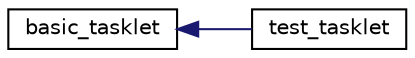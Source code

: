 digraph "Graphical Class Hierarchy"
{
 // LATEX_PDF_SIZE
  edge [fontname="Helvetica",fontsize="10",labelfontname="Helvetica",labelfontsize="10"];
  node [fontname="Helvetica",fontsize="10",shape=record];
  rankdir="LR";
  Node0 [label="basic_tasklet",height=0.2,width=0.4,color="black", fillcolor="white", style="filled",URL="$classbasic__tasklet.html",tooltip=" "];
  Node0 -> Node1 [dir="back",color="midnightblue",fontsize="10",style="solid",fontname="Helvetica"];
  Node1 [label="test_tasklet",height=0.2,width=0.4,color="black", fillcolor="white", style="filled",URL="$classtest__tasklet.html",tooltip=" "];
}

